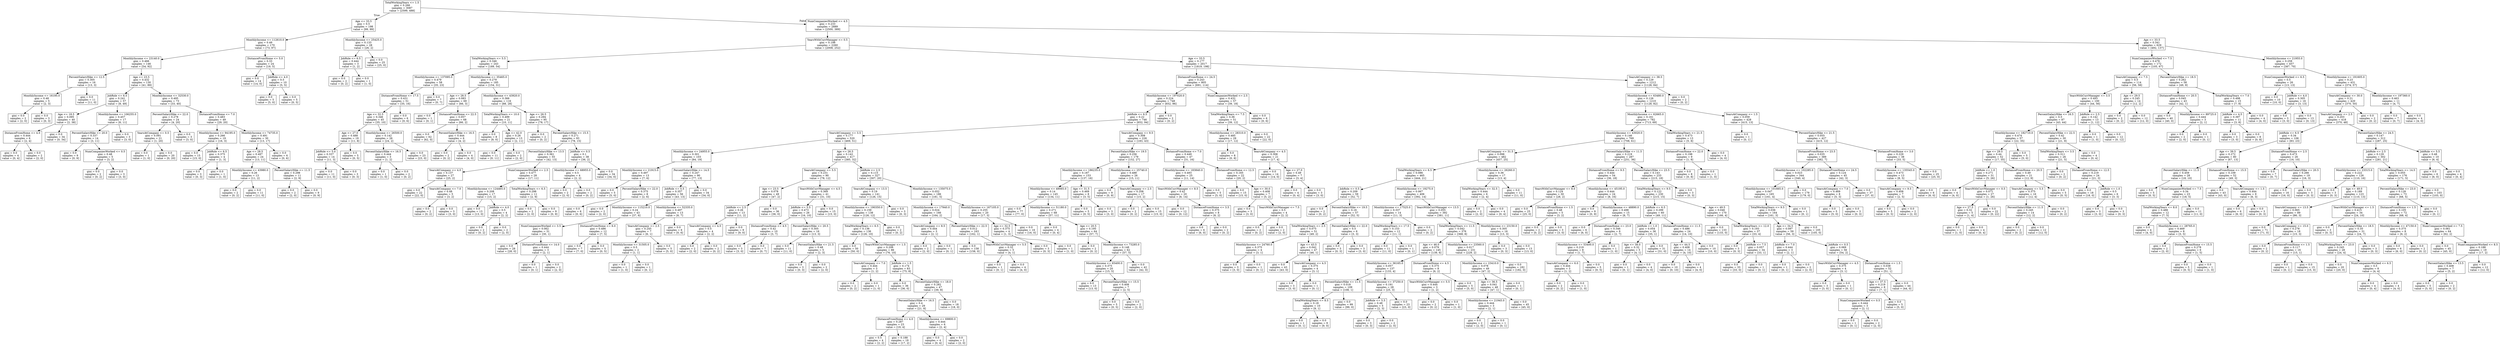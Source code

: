 digraph Tree {
node [shape=box] ;
0 [label="TotalWorkingYears <= 1.5\ngini = 0.266\nsamples = 3087\nvalue = [2599, 488]"] ;
1 [label="Age <= 33.5\ngini = 0.5\nsamples = 198\nvalue = [99, 99]"] ;
0 -> 1 [labeldistance=2.5, labelangle=45, headlabel="True"] ;
2 [label="MonthlyIncome <= 112610.0\ngini = 0.49\nsamples = 170\nvalue = [73, 97]"] ;
1 -> 2 ;
3 [label="MonthlyIncome <= 23140.0\ngini = 0.466\nsamples = 146\nvalue = [54, 92]"] ;
2 -> 3 ;
4 [label="PercentSalaryHike <= 12.5\ngini = 0.305\nsamples = 16\nvalue = [13, 3]"] ;
3 -> 4 ;
5 [label="MonthlyIncome <= 16195.0\ngini = 0.48\nsamples = 5\nvalue = [2, 3]"] ;
4 -> 5 ;
6 [label="gini = 0.0\nsamples = 2\nvalue = [2, 0]"] ;
5 -> 6 ;
7 [label="gini = 0.0\nsamples = 3\nvalue = [0, 3]"] ;
5 -> 7 ;
8 [label="gini = 0.0\nsamples = 11\nvalue = [11, 0]"] ;
4 -> 8 ;
9 [label="Age <= 23.5\ngini = 0.432\nsamples = 130\nvalue = [41, 89]"] ;
3 -> 9 ;
10 [label="JobRole <= 6.5\ngini = 0.241\nsamples = 57\nvalue = [8, 49]"] ;
9 -> 10 ;
11 [label="Age <= 18.5\ngini = 0.095\nsamples = 40\nvalue = [2, 38]"] ;
10 -> 11 ;
12 [label="DistanceFromHome <= 4.0\ngini = 0.444\nsamples = 6\nvalue = [2, 4]"] ;
11 -> 12 ;
13 [label="gini = 0.0\nsamples = 4\nvalue = [0, 4]"] ;
12 -> 13 ;
14 [label="gini = 0.0\nsamples = 2\nvalue = [2, 0]"] ;
12 -> 14 ;
15 [label="gini = 0.0\nsamples = 34\nvalue = [0, 34]"] ;
11 -> 15 ;
16 [label="MonthlyIncome <= 106255.0\ngini = 0.457\nsamples = 17\nvalue = [6, 11]"] ;
10 -> 16 ;
17 [label="PercentSalaryHike <= 20.0\ngini = 0.337\nsamples = 14\nvalue = [3, 11]"] ;
16 -> 17 ;
18 [label="gini = 0.0\nsamples = 9\nvalue = [0, 9]"] ;
17 -> 18 ;
19 [label="NumCompaniesWorked <= 0.5\ngini = 0.48\nsamples = 5\nvalue = [3, 2]"] ;
17 -> 19 ;
20 [label="gini = 0.0\nsamples = 2\nvalue = [0, 2]"] ;
19 -> 20 ;
21 [label="gini = 0.0\nsamples = 3\nvalue = [3, 0]"] ;
19 -> 21 ;
22 [label="gini = 0.0\nsamples = 3\nvalue = [3, 0]"] ;
16 -> 22 ;
23 [label="MonthlyIncome <= 32530.0\ngini = 0.495\nsamples = 73\nvalue = [33, 40]"] ;
9 -> 23 ;
24 [label="PercentSalaryHike <= 22.0\ngini = 0.278\nsamples = 24\nvalue = [4, 20]"] ;
23 -> 24 ;
25 [label="YearsAtCompany <= 0.5\ngini = 0.091\nsamples = 21\nvalue = [1, 20]"] ;
24 -> 25 ;
26 [label="gini = 0.0\nsamples = 1\nvalue = [1, 0]"] ;
25 -> 26 ;
27 [label="gini = 0.0\nsamples = 20\nvalue = [0, 20]"] ;
25 -> 27 ;
28 [label="gini = 0.0\nsamples = 3\nvalue = [3, 0]"] ;
24 -> 28 ;
29 [label="DistanceFromHome <= 7.0\ngini = 0.483\nsamples = 49\nvalue = [29, 20]"] ;
23 -> 29 ;
30 [label="MonthlyIncome <= 94195.0\ngini = 0.266\nsamples = 19\nvalue = [16, 3]"] ;
29 -> 30 ;
31 [label="gini = 0.0\nsamples = 15\nvalue = [15, 0]"] ;
30 -> 31 ;
32 [label="JobRole <= 6.5\ngini = 0.375\nsamples = 4\nvalue = [1, 3]"] ;
30 -> 32 ;
33 [label="gini = 0.0\nsamples = 3\nvalue = [0, 3]"] ;
32 -> 33 ;
34 [label="gini = 0.0\nsamples = 1\nvalue = [1, 0]"] ;
32 -> 34 ;
35 [label="MonthlyIncome <= 74735.0\ngini = 0.491\nsamples = 30\nvalue = [13, 17]"] ;
29 -> 35 ;
36 [label="Age <= 28.5\ngini = 0.497\nsamples = 24\nvalue = [13, 11]"] ;
35 -> 36 ;
37 [label="MonthlyIncome <= 43980.0\ngini = 0.26\nsamples = 13\nvalue = [11, 2]"] ;
36 -> 37 ;
38 [label="gini = 0.0\nsamples = 2\nvalue = [0, 2]"] ;
37 -> 38 ;
39 [label="gini = 0.0\nsamples = 11\nvalue = [11, 0]"] ;
37 -> 39 ;
40 [label="PercentSalaryHike <= 11.5\ngini = 0.298\nsamples = 11\nvalue = [2, 9]"] ;
36 -> 40 ;
41 [label="gini = 0.0\nsamples = 2\nvalue = [2, 0]"] ;
40 -> 41 ;
42 [label="gini = 0.0\nsamples = 9\nvalue = [0, 9]"] ;
40 -> 42 ;
43 [label="gini = 0.0\nsamples = 6\nvalue = [0, 6]"] ;
35 -> 43 ;
44 [label="DistanceFromHome <= 5.0\ngini = 0.33\nsamples = 24\nvalue = [19, 5]"] ;
2 -> 44 ;
45 [label="gini = 0.0\nsamples = 14\nvalue = [14, 0]"] ;
44 -> 45 ;
46 [label="JobRole <= 4.0\ngini = 0.5\nsamples = 10\nvalue = [5, 5]"] ;
44 -> 46 ;
47 [label="gini = 0.0\nsamples = 5\nvalue = [5, 0]"] ;
46 -> 47 ;
48 [label="gini = 0.0\nsamples = 5\nvalue = [0, 5]"] ;
46 -> 48 ;
49 [label="MonthlyIncome <= 25425.0\ngini = 0.133\nsamples = 28\nvalue = [26, 2]"] ;
1 -> 49 ;
50 [label="JobRole <= 6.5\ngini = 0.444\nsamples = 3\nvalue = [1, 2]"] ;
49 -> 50 ;
51 [label="gini = 0.0\nsamples = 2\nvalue = [0, 2]"] ;
50 -> 51 ;
52 [label="gini = 0.0\nsamples = 1\nvalue = [1, 0]"] ;
50 -> 52 ;
53 [label="gini = 0.0\nsamples = 25\nvalue = [25, 0]"] ;
49 -> 53 ;
54 [label="NumCompaniesWorked <= 4.5\ngini = 0.233\nsamples = 2889\nvalue = [2500, 389]"] ;
0 -> 54 [labeldistance=2.5, labelangle=-45, headlabel="False"] ;
55 [label="YearsWithCurrManager <= 0.5\ngini = 0.198\nsamples = 2260\nvalue = [2008, 252]"] ;
54 -> 55 ;
56 [label="TotalWorkingYears <= 5.5\ngini = 0.346\nsamples = 243\nvalue = [189, 54]"] ;
55 -> 56 ;
57 [label="MonthlyIncome <= 137095.0\ngini = 0.479\nsamples = 58\nvalue = [35, 23]"] ;
56 -> 57 ;
58 [label="DistanceFromHome <= 17.5\ngini = 0.431\nsamples = 51\nvalue = [35, 16]"] ;
57 -> 58 ;
59 [label="Age <= 32.5\ngini = 0.346\nsamples = 45\nvalue = [35, 10]"] ;
58 -> 59 ;
60 [label="Age <= 27.0\ngini = 0.488\nsamples = 19\nvalue = [11, 8]"] ;
59 -> 60 ;
61 [label="JobRole <= 5.0\ngini = 0.337\nsamples = 14\nvalue = [11, 3]"] ;
60 -> 61 ;
62 [label="gini = 0.0\nsamples = 11\nvalue = [11, 0]"] ;
61 -> 62 ;
63 [label="gini = 0.0\nsamples = 3\nvalue = [0, 3]"] ;
61 -> 63 ;
64 [label="gini = 0.0\nsamples = 5\nvalue = [0, 5]"] ;
60 -> 64 ;
65 [label="MonthlyIncome <= 26500.0\ngini = 0.142\nsamples = 26\nvalue = [24, 2]"] ;
59 -> 65 ;
66 [label="PercentSalaryHike <= 16.5\ngini = 0.444\nsamples = 3\nvalue = [1, 2]"] ;
65 -> 66 ;
67 [label="gini = 0.0\nsamples = 1\nvalue = [1, 0]"] ;
66 -> 67 ;
68 [label="gini = 0.0\nsamples = 2\nvalue = [0, 2]"] ;
66 -> 68 ;
69 [label="gini = 0.0\nsamples = 23\nvalue = [23, 0]"] ;
65 -> 69 ;
70 [label="gini = 0.0\nsamples = 6\nvalue = [0, 6]"] ;
58 -> 70 ;
71 [label="gini = 0.0\nsamples = 7\nvalue = [0, 7]"] ;
57 -> 71 ;
72 [label="MonthlyIncome <= 35465.0\ngini = 0.279\nsamples = 185\nvalue = [154, 31]"] ;
56 -> 72 ;
73 [label="Age <= 28.5\ngini = 0.083\nsamples = 69\nvalue = [66, 3]"] ;
72 -> 73 ;
74 [label="gini = 0.0\nsamples = 1\nvalue = [0, 1]"] ;
73 -> 74 ;
75 [label="DistanceFromHome <= 22.5\ngini = 0.057\nsamples = 68\nvalue = [66, 2]"] ;
73 -> 75 ;
76 [label="gini = 0.0\nsamples = 62\nvalue = [62, 0]"] ;
75 -> 76 ;
77 [label="PercentSalaryHike <= 16.5\ngini = 0.444\nsamples = 6\nvalue = [4, 2]"] ;
75 -> 77 ;
78 [label="gini = 0.0\nsamples = 2\nvalue = [0, 2]"] ;
77 -> 78 ;
79 [label="gini = 0.0\nsamples = 4\nvalue = [4, 0]"] ;
77 -> 79 ;
80 [label="MonthlyIncome <= 43920.0\ngini = 0.366\nsamples = 116\nvalue = [88, 28]"] ;
72 -> 80 ;
81 [label="TotalWorkingYears <= 10.0\ngini = 0.499\nsamples = 21\nvalue = [10, 11]"] ;
80 -> 81 ;
82 [label="gini = 0.0\nsamples = 8\nvalue = [8, 0]"] ;
81 -> 82 ;
83 [label="Age <= 42.0\ngini = 0.26\nsamples = 13\nvalue = [2, 11]"] ;
81 -> 83 ;
84 [label="gini = 0.0\nsamples = 11\nvalue = [0, 11]"] ;
83 -> 84 ;
85 [label="gini = 0.0\nsamples = 2\nvalue = [2, 0]"] ;
83 -> 85 ;
86 [label="Age <= 26.5\ngini = 0.294\nsamples = 95\nvalue = [78, 17]"] ;
80 -> 86 ;
87 [label="gini = 0.0\nsamples = 2\nvalue = [0, 2]"] ;
86 -> 87 ;
88 [label="PercentSalaryHike <= 15.5\ngini = 0.271\nsamples = 93\nvalue = [78, 15]"] ;
86 -> 88 ;
89 [label="PercentSalaryHike <= 13.5\ngini = 0.361\nsamples = 55\nvalue = [42, 13]"] ;
88 -> 89 ;
90 [label="YearsAtCompany <= 4.0\ngini = 0.137\nsamples = 27\nvalue = [25, 2]"] ;
89 -> 90 ;
91 [label="gini = 0.0\nsamples = 22\nvalue = [22, 0]"] ;
90 -> 91 ;
92 [label="YearsAtCompany <= 7.0\ngini = 0.48\nsamples = 5\nvalue = [3, 2]"] ;
90 -> 92 ;
93 [label="gini = 0.0\nsamples = 2\nvalue = [0, 2]"] ;
92 -> 93 ;
94 [label="gini = 0.0\nsamples = 3\nvalue = [3, 0]"] ;
92 -> 94 ;
95 [label="NumCompaniesWorked <= 2.5\ngini = 0.477\nsamples = 28\nvalue = [17, 11]"] ;
89 -> 95 ;
96 [label="MonthlyIncome <= 124465.0\ngini = 0.208\nsamples = 17\nvalue = [15, 2]"] ;
95 -> 96 ;
97 [label="gini = 0.0\nsamples = 13\nvalue = [13, 0]"] ;
96 -> 97 ;
98 [label="JobRole <= 4.0\ngini = 0.5\nsamples = 4\nvalue = [2, 2]"] ;
96 -> 98 ;
99 [label="gini = 0.0\nsamples = 2\nvalue = [0, 2]"] ;
98 -> 99 ;
100 [label="gini = 0.0\nsamples = 2\nvalue = [2, 0]"] ;
98 -> 100 ;
101 [label="TotalWorkingYears <= 6.5\ngini = 0.298\nsamples = 11\nvalue = [2, 9]"] ;
95 -> 101 ;
102 [label="gini = 0.0\nsamples = 2\nvalue = [2, 0]"] ;
101 -> 102 ;
103 [label="gini = 0.0\nsamples = 9\nvalue = [0, 9]"] ;
101 -> 103 ;
104 [label="JobRole <= 0.5\ngini = 0.1\nsamples = 38\nvalue = [36, 2]"] ;
88 -> 104 ;
105 [label="MonthlyIncome <= 68955.0\ngini = 0.5\nsamples = 4\nvalue = [2, 2]"] ;
104 -> 105 ;
106 [label="gini = 0.0\nsamples = 2\nvalue = [2, 0]"] ;
105 -> 106 ;
107 [label="gini = 0.0\nsamples = 2\nvalue = [0, 2]"] ;
105 -> 107 ;
108 [label="gini = 0.0\nsamples = 34\nvalue = [34, 0]"] ;
104 -> 108 ;
109 [label="Age <= 33.5\ngini = 0.177\nsamples = 2017\nvalue = [1819, 198]"] ;
55 -> 109 ;
110 [label="DistanceFromHome <= 24.5\ngini = 0.243\nsamples = 805\nvalue = [691, 114]"] ;
109 -> 110 ;
111 [label="MonthlyIncome <= 197020.0\ngini = 0.224\nsamples = 748\nvalue = [652, 96]"] ;
110 -> 111 ;
112 [label="JobRole <= 6.5\ngini = 0.22\nsamples = 746\nvalue = [652, 94]"] ;
111 -> 112 ;
113 [label="YearsAtCompany <= 3.5\ngini = 0.177\nsamples = 520\nvalue = [469, 51]"] ;
112 -> 113 ;
114 [label="MonthlyIncome <= 24955.0\ngini = 0.301\nsamples = 103\nvalue = [84, 19]"] ;
113 -> 114 ;
115 [label="MonthlyIncome <= 21915.0\ngini = 0.497\nsamples = 13\nvalue = [7, 6]"] ;
114 -> 115 ;
116 [label="gini = 0.0\nsamples = 5\nvalue = [5, 0]"] ;
115 -> 116 ;
117 [label="PercentSalaryHike <= 22.0\ngini = 0.375\nsamples = 8\nvalue = [2, 6]"] ;
115 -> 117 ;
118 [label="gini = 0.0\nsamples = 6\nvalue = [0, 6]"] ;
117 -> 118 ;
119 [label="gini = 0.0\nsamples = 2\nvalue = [2, 0]"] ;
117 -> 119 ;
120 [label="PercentSalaryHike <= 14.5\ngini = 0.247\nsamples = 90\nvalue = [77, 13]"] ;
114 -> 120 ;
121 [label="JobRole <= 5.5\ngini = 0.357\nsamples = 56\nvalue = [43, 13]"] ;
120 -> 121 ;
122 [label="MonthlyIncome <= 115210.0\ngini = 0.24\nsamples = 43\nvalue = [37, 6]"] ;
121 -> 122 ;
123 [label="NumCompaniesWorked <= 3.5\ngini = 0.062\nsamples = 31\nvalue = [30, 1]"] ;
122 -> 123 ;
124 [label="gini = 0.0\nsamples = 28\nvalue = [28, 0]"] ;
123 -> 124 ;
125 [label="DistanceFromHome <= 14.0\ngini = 0.444\nsamples = 3\nvalue = [2, 1]"] ;
123 -> 125 ;
126 [label="gini = 0.0\nsamples = 1\nvalue = [0, 1]"] ;
125 -> 126 ;
127 [label="gini = 0.0\nsamples = 2\nvalue = [2, 0]"] ;
125 -> 127 ;
128 [label="DistanceFromHome <= 6.0\ngini = 0.486\nsamples = 12\nvalue = [7, 5]"] ;
122 -> 128 ;
129 [label="gini = 0.0\nsamples = 7\nvalue = [7, 0]"] ;
128 -> 129 ;
130 [label="gini = 0.0\nsamples = 5\nvalue = [0, 5]"] ;
128 -> 130 ;
131 [label="MonthlyIncome <= 52335.0\ngini = 0.497\nsamples = 13\nvalue = [6, 7]"] ;
121 -> 131 ;
132 [label="YearsAtCompany <= 2.5\ngini = 0.245\nsamples = 7\nvalue = [6, 1]"] ;
131 -> 132 ;
133 [label="MonthlyIncome <= 31505.0\ngini = 0.5\nsamples = 2\nvalue = [1, 1]"] ;
132 -> 133 ;
134 [label="gini = 0.0\nsamples = 1\nvalue = [1, 0]"] ;
133 -> 134 ;
135 [label="gini = 0.0\nsamples = 1\nvalue = [0, 1]"] ;
133 -> 135 ;
136 [label="gini = 0.0\nsamples = 5\nvalue = [5, 0]"] ;
132 -> 136 ;
137 [label="gini = 0.0\nsamples = 6\nvalue = [0, 6]"] ;
131 -> 137 ;
138 [label="gini = 0.0\nsamples = 34\nvalue = [34, 0]"] ;
120 -> 138 ;
139 [label="Age <= 26.5\ngini = 0.142\nsamples = 417\nvalue = [385, 32]"] ;
113 -> 139 ;
140 [label="YearsAtCompany <= 5.5\ngini = 0.231\nsamples = 90\nvalue = [78, 12]"] ;
139 -> 140 ;
141 [label="Age <= 23.5\ngini = 0.078\nsamples = 49\nvalue = [47, 2]"] ;
140 -> 141 ;
142 [label="JobRole <= 2.5\ngini = 0.26\nsamples = 13\nvalue = [11, 2]"] ;
141 -> 142 ;
143 [label="YearsAtCompany <= 4.5\ngini = 0.5\nsamples = 4\nvalue = [2, 2]"] ;
142 -> 143 ;
144 [label="gini = 0.0\nsamples = 2\nvalue = [2, 0]"] ;
143 -> 144 ;
145 [label="gini = 0.0\nsamples = 2\nvalue = [0, 2]"] ;
143 -> 145 ;
146 [label="gini = 0.0\nsamples = 9\nvalue = [9, 0]"] ;
142 -> 146 ;
147 [label="gini = 0.0\nsamples = 36\nvalue = [36, 0]"] ;
141 -> 147 ;
148 [label="YearsWithCurrManager <= 4.5\ngini = 0.369\nsamples = 41\nvalue = [31, 10]"] ;
140 -> 148 ;
149 [label="JobRole <= 5.5\ngini = 0.473\nsamples = 26\nvalue = [16, 10]"] ;
148 -> 149 ;
150 [label="DistanceFromHome <= 4.5\ngini = 0.42\nsamples = 10\nvalue = [3, 7]"] ;
149 -> 150 ;
151 [label="gini = 0.0\nsamples = 3\nvalue = [3, 0]"] ;
150 -> 151 ;
152 [label="gini = 0.0\nsamples = 7\nvalue = [0, 7]"] ;
150 -> 152 ;
153 [label="PercentSalaryHike <= 20.5\ngini = 0.305\nsamples = 16\nvalue = [13, 3]"] ;
149 -> 153 ;
154 [label="gini = 0.0\nsamples = 11\nvalue = [11, 0]"] ;
153 -> 154 ;
155 [label="PercentSalaryHike <= 21.5\ngini = 0.48\nsamples = 5\nvalue = [2, 3]"] ;
153 -> 155 ;
156 [label="gini = 0.0\nsamples = 3\nvalue = [0, 3]"] ;
155 -> 156 ;
157 [label="gini = 0.0\nsamples = 2\nvalue = [2, 0]"] ;
155 -> 157 ;
158 [label="gini = 0.0\nsamples = 15\nvalue = [15, 0]"] ;
148 -> 158 ;
159 [label="JobRole <= 2.5\ngini = 0.115\nsamples = 327\nvalue = [307, 20]"] ;
139 -> 159 ;
160 [label="YearsAtCompany <= 13.5\ngini = 0.19\nsamples = 141\nvalue = [126, 15]"] ;
159 -> 160 ;
161 [label="MonthlyIncome <= 190350.0\ngini = 0.159\nsamples = 138\nvalue = [126, 12]"] ;
160 -> 161 ;
162 [label="TotalWorkingYears <= 6.5\ngini = 0.136\nsamples = 136\nvalue = [126, 10]"] ;
161 -> 162 ;
163 [label="gini = 0.0\nsamples = 50\nvalue = [50, 0]"] ;
162 -> 163 ;
164 [label="YearsWithCurrManager <= 1.5\ngini = 0.206\nsamples = 86\nvalue = [76, 10]"] ;
162 -> 164 ;
165 [label="YearsAtCompany <= 7.0\ngini = 0.444\nsamples = 3\nvalue = [1, 2]"] ;
164 -> 165 ;
166 [label="gini = 0.0\nsamples = 2\nvalue = [0, 2]"] ;
165 -> 166 ;
167 [label="gini = 0.0\nsamples = 1\nvalue = [1, 0]"] ;
165 -> 167 ;
168 [label="JobRole <= 1.5\ngini = 0.174\nsamples = 83\nvalue = [75, 8]"] ;
164 -> 168 ;
169 [label="gini = 0.0\nsamples = 36\nvalue = [36, 0]"] ;
168 -> 169 ;
170 [label="PercentSalaryHike <= 18.0\ngini = 0.282\nsamples = 47\nvalue = [39, 8]"] ;
168 -> 170 ;
171 [label="PercentSalaryHike <= 16.5\ngini = 0.4\nsamples = 29\nvalue = [21, 8]"] ;
170 -> 171 ;
172 [label="DistanceFromHome <= 4.0\ngini = 0.287\nsamples = 23\nvalue = [19, 4]"] ;
171 -> 172 ;
173 [label="gini = 0.5\nsamples = 4\nvalue = [2, 2]"] ;
172 -> 173 ;
174 [label="gini = 0.188\nsamples = 19\nvalue = [17, 2]"] ;
172 -> 174 ;
175 [label="MonthlyIncome <= 69800.0\ngini = 0.444\nsamples = 6\nvalue = [2, 4]"] ;
171 -> 175 ;
176 [label="gini = 0.0\nsamples = 4\nvalue = [0, 4]"] ;
175 -> 176 ;
177 [label="gini = 0.0\nsamples = 2\nvalue = [2, 0]"] ;
175 -> 177 ;
178 [label="gini = 0.0\nsamples = 18\nvalue = [18, 0]"] ;
170 -> 178 ;
179 [label="gini = 0.0\nsamples = 2\nvalue = [0, 2]"] ;
161 -> 179 ;
180 [label="gini = 0.0\nsamples = 3\nvalue = [0, 3]"] ;
160 -> 180 ;
181 [label="MonthlyIncome <= 135075.0\ngini = 0.052\nsamples = 186\nvalue = [181, 5]"] ;
159 -> 181 ;
182 [label="MonthlyIncome <= 17940.0\ngini = 0.024\nsamples = 166\nvalue = [164, 2]"] ;
181 -> 182 ;
183 [label="YearsAtCompany <= 8.5\ngini = 0.444\nsamples = 3\nvalue = [2, 1]"] ;
182 -> 183 ;
184 [label="gini = 0.0\nsamples = 2\nvalue = [2, 0]"] ;
183 -> 184 ;
185 [label="gini = 0.0\nsamples = 1\nvalue = [0, 1]"] ;
183 -> 185 ;
186 [label="PercentSalaryHike <= 22.5\ngini = 0.012\nsamples = 163\nvalue = [162, 1]"] ;
182 -> 186 ;
187 [label="gini = 0.0\nsamples = 158\nvalue = [158, 0]"] ;
186 -> 187 ;
188 [label="YearsWithCurrManager <= 5.5\ngini = 0.32\nsamples = 5\nvalue = [4, 1]"] ;
186 -> 188 ;
189 [label="gini = 0.0\nsamples = 1\nvalue = [0, 1]"] ;
188 -> 189 ;
190 [label="gini = 0.0\nsamples = 4\nvalue = [4, 0]"] ;
188 -> 190 ;
191 [label="MonthlyIncome <= 167105.0\ngini = 0.255\nsamples = 20\nvalue = [17, 3]"] ;
181 -> 191 ;
192 [label="Age <= 32.5\ngini = 0.375\nsamples = 4\nvalue = [1, 3]"] ;
191 -> 192 ;
193 [label="gini = 0.0\nsamples = 3\nvalue = [0, 3]"] ;
192 -> 193 ;
194 [label="gini = 0.0\nsamples = 1\nvalue = [1, 0]"] ;
192 -> 194 ;
195 [label="gini = 0.0\nsamples = 16\nvalue = [16, 0]"] ;
191 -> 195 ;
196 [label="YearsAtCompany <= 9.5\ngini = 0.308\nsamples = 226\nvalue = [183, 43]"] ;
112 -> 196 ;
197 [label="PercentSalaryHike <= 19.5\ngini = 0.256\nsamples = 179\nvalue = [152, 27]"] ;
196 -> 197 ;
198 [label="MonthlyIncome <= 186235.0\ngini = 0.187\nsamples = 153\nvalue = [137, 16]"] ;
197 -> 198 ;
199 [label="MonthlyIncome <= 49065.0\ngini = 0.14\nsamples = 145\nvalue = [134, 11]"] ;
198 -> 199 ;
200 [label="gini = 0.0\nsamples = 77\nvalue = [77, 0]"] ;
199 -> 200 ;
201 [label="MonthlyIncome <= 51180.0\ngini = 0.271\nsamples = 68\nvalue = [57, 11]"] ;
199 -> 201 ;
202 [label="gini = 0.0\nsamples = 4\nvalue = [0, 4]"] ;
201 -> 202 ;
203 [label="Age <= 20.5\ngini = 0.195\nsamples = 64\nvalue = [57, 7]"] ;
201 -> 203 ;
204 [label="gini = 0.0\nsamples = 2\nvalue = [0, 2]"] ;
203 -> 204 ;
205 [label="MonthlyIncome <= 73285.0\ngini = 0.148\nsamples = 62\nvalue = [57, 5]"] ;
203 -> 205 ;
206 [label="MonthlyIncome <= 65400.0\ngini = 0.375\nsamples = 20\nvalue = [15, 5]"] ;
205 -> 206 ;
207 [label="gini = 0.0\nsamples = 13\nvalue = [13, 0]"] ;
206 -> 207 ;
208 [label="PercentSalaryHike <= 15.5\ngini = 0.408\nsamples = 7\nvalue = [2, 5]"] ;
206 -> 208 ;
209 [label="gini = 0.0\nsamples = 5\nvalue = [0, 5]"] ;
208 -> 209 ;
210 [label="gini = 0.0\nsamples = 2\nvalue = [2, 0]"] ;
208 -> 210 ;
211 [label="gini = 0.0\nsamples = 42\nvalue = [42, 0]"] ;
205 -> 211 ;
212 [label="Age <= 31.5\ngini = 0.469\nsamples = 8\nvalue = [3, 5]"] ;
198 -> 212 ;
213 [label="gini = 0.0\nsamples = 5\nvalue = [0, 5]"] ;
212 -> 213 ;
214 [label="gini = 0.0\nsamples = 3\nvalue = [3, 0]"] ;
212 -> 214 ;
215 [label="MonthlyIncome <= 25740.0\ngini = 0.488\nsamples = 26\nvalue = [15, 11]"] ;
197 -> 215 ;
216 [label="gini = 0.0\nsamples = 9\nvalue = [0, 9]"] ;
215 -> 216 ;
217 [label="YearsAtCompany <= 2.5\ngini = 0.208\nsamples = 17\nvalue = [15, 2]"] ;
215 -> 217 ;
218 [label="gini = 0.0\nsamples = 2\nvalue = [0, 2]"] ;
217 -> 218 ;
219 [label="gini = 0.0\nsamples = 15\nvalue = [15, 0]"] ;
217 -> 219 ;
220 [label="DistanceFromHome <= 7.0\ngini = 0.449\nsamples = 47\nvalue = [31, 16]"] ;
196 -> 220 ;
221 [label="MonthlyIncome <= 183840.0\ngini = 0.493\nsamples = 25\nvalue = [11, 14]"] ;
220 -> 221 ;
222 [label="YearsWithCurrManager <= 8.5\ngini = 0.42\nsamples = 20\nvalue = [6, 14]"] ;
221 -> 222 ;
223 [label="gini = 0.0\nsamples = 12\nvalue = [0, 12]"] ;
222 -> 223 ;
224 [label="DistanceFromHome <= 3.5\ngini = 0.375\nsamples = 8\nvalue = [6, 2]"] ;
222 -> 224 ;
225 [label="gini = 0.0\nsamples = 6\nvalue = [6, 0]"] ;
224 -> 225 ;
226 [label="gini = 0.0\nsamples = 2\nvalue = [0, 2]"] ;
224 -> 226 ;
227 [label="gini = 0.0\nsamples = 5\nvalue = [5, 0]"] ;
221 -> 227 ;
228 [label="DistanceFromHome <= 12.5\ngini = 0.165\nsamples = 22\nvalue = [20, 2]"] ;
220 -> 228 ;
229 [label="gini = 0.0\nsamples = 15\nvalue = [15, 0]"] ;
228 -> 229 ;
230 [label="Age <= 30.0\ngini = 0.408\nsamples = 7\nvalue = [5, 2]"] ;
228 -> 230 ;
231 [label="gini = 0.0\nsamples = 3\nvalue = [3, 0]"] ;
230 -> 231 ;
232 [label="YearsWithCurrManager <= 7.5\ngini = 0.5\nsamples = 4\nvalue = [2, 2]"] ;
230 -> 232 ;
233 [label="gini = 0.0\nsamples = 2\nvalue = [0, 2]"] ;
232 -> 233 ;
234 [label="gini = 0.0\nsamples = 2\nvalue = [2, 0]"] ;
232 -> 234 ;
235 [label="gini = 0.0\nsamples = 2\nvalue = [0, 2]"] ;
111 -> 235 ;
236 [label="NumCompaniesWorked <= 2.5\ngini = 0.432\nsamples = 57\nvalue = [39, 18]"] ;
110 -> 236 ;
237 [label="TotalWorkingYears <= 7.5\ngini = 0.36\nsamples = 51\nvalue = [39, 12]"] ;
236 -> 237 ;
238 [label="MonthlyIncome <= 28310.0\ngini = 0.485\nsamples = 29\nvalue = [17, 12]"] ;
237 -> 238 ;
239 [label="gini = 0.0\nsamples = 8\nvalue = [0, 8]"] ;
238 -> 239 ;
240 [label="YearsAtCompany <= 4.5\ngini = 0.308\nsamples = 21\nvalue = [17, 4]"] ;
238 -> 240 ;
241 [label="gini = 0.0\nsamples = 14\nvalue = [14, 0]"] ;
240 -> 241 ;
242 [label="Age <= 27.0\ngini = 0.49\nsamples = 7\nvalue = [3, 4]"] ;
240 -> 242 ;
243 [label="gini = 0.0\nsamples = 4\nvalue = [0, 4]"] ;
242 -> 243 ;
244 [label="gini = 0.0\nsamples = 3\nvalue = [3, 0]"] ;
242 -> 244 ;
245 [label="gini = 0.0\nsamples = 22\nvalue = [22, 0]"] ;
237 -> 245 ;
246 [label="gini = 0.0\nsamples = 6\nvalue = [0, 6]"] ;
236 -> 246 ;
247 [label="YearsAtCompany <= 38.5\ngini = 0.129\nsamples = 1212\nvalue = [1128, 84]"] ;
109 -> 247 ;
248 [label="MonthlyIncome <= 63480.0\ngini = 0.126\nsamples = 1210\nvalue = [1128, 82]"] ;
247 -> 248 ;
249 [label="MonthlyIncome <= 62665.0\ngini = 0.161\nsamples = 782\nvalue = [713, 69]"] ;
248 -> 249 ;
250 [label="MonthlyIncome <= 43020.0\ngini = 0.146\nsamples = 769\nvalue = [708, 61]"] ;
249 -> 250 ;
251 [label="YearsAtCompany <= 31.5\ngini = 0.098\nsamples = 482\nvalue = [457, 25]"] ;
250 -> 251 ;
252 [label="TotalWorkingYears <= 6.5\ngini = 0.086\nsamples = 465\nvalue = [444, 21]"] ;
251 -> 252 ;
253 [label="JobRole <= 0.5\ngini = 0.209\nsamples = 59\nvalue = [52, 7]"] ;
252 -> 253 ;
254 [label="gini = 0.0\nsamples = 2\nvalue = [0, 2]"] ;
253 -> 254 ;
255 [label="PercentSalaryHike <= 19.5\ngini = 0.16\nsamples = 57\nvalue = [52, 5]"] ;
253 -> 255 ;
256 [label="TotalWorkingYears <= 2.5\ngini = 0.075\nsamples = 51\nvalue = [49, 2]"] ;
255 -> 256 ;
257 [label="MonthlyIncome <= 24760.0\ngini = 0.375\nsamples = 4\nvalue = [3, 1]"] ;
256 -> 257 ;
258 [label="gini = 0.0\nsamples = 3\nvalue = [3, 0]"] ;
257 -> 258 ;
259 [label="gini = 0.0\nsamples = 1\nvalue = [0, 1]"] ;
257 -> 259 ;
260 [label="Age <= 43.5\ngini = 0.042\nsamples = 47\nvalue = [46, 1]"] ;
256 -> 260 ;
261 [label="gini = 0.0\nsamples = 43\nvalue = [43, 0]"] ;
260 -> 261 ;
262 [label="YearsAtCompany <= 4.5\ngini = 0.375\nsamples = 4\nvalue = [3, 1]"] ;
260 -> 262 ;
263 [label="gini = 0.0\nsamples = 3\nvalue = [3, 0]"] ;
262 -> 263 ;
264 [label="gini = 0.0\nsamples = 1\nvalue = [0, 1]"] ;
262 -> 264 ;
265 [label="PercentSalaryHike <= 22.0\ngini = 0.5\nsamples = 6\nvalue = [3, 3]"] ;
255 -> 265 ;
266 [label="gini = 0.0\nsamples = 3\nvalue = [0, 3]"] ;
265 -> 266 ;
267 [label="gini = 0.0\nsamples = 3\nvalue = [3, 0]"] ;
265 -> 267 ;
268 [label="MonthlyIncome <= 19275.0\ngini = 0.067\nsamples = 406\nvalue = [392, 14]"] ;
252 -> 268 ;
269 [label="MonthlyIncome <= 17525.0\ngini = 0.337\nsamples = 14\nvalue = [11, 3]"] ;
268 -> 269 ;
270 [label="TotalWorkingYears <= 17.5\ngini = 0.153\nsamples = 12\nvalue = [11, 1]"] ;
269 -> 270 ;
271 [label="gini = 0.0\nsamples = 11\nvalue = [11, 0]"] ;
270 -> 271 ;
272 [label="gini = 0.0\nsamples = 1\nvalue = [0, 1]"] ;
270 -> 272 ;
273 [label="gini = 0.0\nsamples = 2\nvalue = [0, 2]"] ;
269 -> 273 ;
274 [label="YearsWithCurrManager <= 13.5\ngini = 0.055\nsamples = 392\nvalue = [381, 11]"] ;
268 -> 274 ;
275 [label="TotalWorkingYears <= 11.5\ngini = 0.042\nsamples = 376\nvalue = [368, 8]"] ;
274 -> 275 ;
276 [label="Age <= 46.0\ngini = 0.079\nsamples = 145\nvalue = [139, 6]"] ;
275 -> 276 ;
277 [label="MonthlyIncome <= 36165.0\ngini = 0.057\nsamples = 137\nvalue = [133, 4]"] ;
276 -> 277 ;
278 [label="PercentSalaryHike <= 11.5\ngini = 0.018\nsamples = 109\nvalue = [108, 1]"] ;
277 -> 278 ;
279 [label="TotalWorkingYears <= 8.5\ngini = 0.18\nsamples = 10\nvalue = [9, 1]"] ;
278 -> 279 ;
280 [label="gini = 0.0\nsamples = 1\nvalue = [0, 1]"] ;
279 -> 280 ;
281 [label="gini = 0.0\nsamples = 9\nvalue = [9, 0]"] ;
279 -> 281 ;
282 [label="gini = 0.0\nsamples = 99\nvalue = [99, 0]"] ;
278 -> 282 ;
283 [label="MonthlyIncome <= 37250.0\ngini = 0.191\nsamples = 28\nvalue = [25, 3]"] ;
277 -> 283 ;
284 [label="JobRole <= 5.5\ngini = 0.48\nsamples = 5\nvalue = [2, 3]"] ;
283 -> 284 ;
285 [label="gini = 0.0\nsamples = 3\nvalue = [0, 3]"] ;
284 -> 285 ;
286 [label="gini = 0.0\nsamples = 2\nvalue = [2, 0]"] ;
284 -> 286 ;
287 [label="gini = 0.0\nsamples = 23\nvalue = [23, 0]"] ;
283 -> 287 ;
288 [label="DistanceFromHome <= 4.5\ngini = 0.375\nsamples = 8\nvalue = [6, 2]"] ;
276 -> 288 ;
289 [label="YearsWithCurrManager <= 5.5\ngini = 0.444\nsamples = 3\nvalue = [1, 2]"] ;
288 -> 289 ;
290 [label="gini = 0.0\nsamples = 2\nvalue = [0, 2]"] ;
289 -> 290 ;
291 [label="gini = 0.0\nsamples = 1\nvalue = [1, 0]"] ;
289 -> 291 ;
292 [label="gini = 0.0\nsamples = 5\nvalue = [5, 0]"] ;
288 -> 292 ;
293 [label="MonthlyIncome <= 23560.0\ngini = 0.017\nsamples = 231\nvalue = [229, 2]"] ;
275 -> 293 ;
294 [label="MonthlyIncome <= 23410.0\ngini = 0.078\nsamples = 49\nvalue = [47, 2]"] ;
293 -> 294 ;
295 [label="Age <= 36.5\ngini = 0.041\nsamples = 48\nvalue = [47, 1]"] ;
294 -> 295 ;
296 [label="MonthlyIncome <= 21945.0\ngini = 0.444\nsamples = 3\nvalue = [2, 1]"] ;
295 -> 296 ;
297 [label="gini = 0.0\nsamples = 2\nvalue = [2, 0]"] ;
296 -> 297 ;
298 [label="gini = 0.0\nsamples = 1\nvalue = [0, 1]"] ;
296 -> 298 ;
299 [label="gini = 0.0\nsamples = 45\nvalue = [45, 0]"] ;
295 -> 299 ;
300 [label="gini = 0.0\nsamples = 1\nvalue = [0, 1]"] ;
294 -> 300 ;
301 [label="gini = 0.0\nsamples = 182\nvalue = [182, 0]"] ;
293 -> 301 ;
302 [label="MonthlyIncome <= 23150.0\ngini = 0.305\nsamples = 16\nvalue = [13, 3]"] ;
274 -> 302 ;
303 [label="gini = 0.0\nsamples = 3\nvalue = [0, 3]"] ;
302 -> 303 ;
304 [label="gini = 0.0\nsamples = 13\nvalue = [13, 0]"] ;
302 -> 304 ;
305 [label="MonthlyIncome <= 26260.0\ngini = 0.36\nsamples = 17\nvalue = [13, 4]"] ;
251 -> 305 ;
306 [label="TotalWorkingYears <= 32.5\ngini = 0.444\nsamples = 6\nvalue = [2, 4]"] ;
305 -> 306 ;
307 [label="gini = 0.0\nsamples = 2\nvalue = [2, 0]"] ;
306 -> 307 ;
308 [label="gini = 0.0\nsamples = 4\nvalue = [0, 4]"] ;
306 -> 308 ;
309 [label="gini = 0.0\nsamples = 11\nvalue = [11, 0]"] ;
305 -> 309 ;
310 [label="PercentSalaryHike <= 11.5\ngini = 0.219\nsamples = 287\nvalue = [251, 36]"] ;
250 -> 310 ;
311 [label="DistanceFromHome <= 9.5\ngini = 0.444\nsamples = 54\nvalue = [36, 18]"] ;
310 -> 311 ;
312 [label="YearsWithCurrManager <= 8.0\ngini = 0.124\nsamples = 30\nvalue = [28, 2]"] ;
311 -> 312 ;
313 [label="gini = 0.0\nsamples = 25\nvalue = [25, 0]"] ;
312 -> 313 ;
314 [label="DistanceFromHome <= 1.5\ngini = 0.48\nsamples = 5\nvalue = [3, 2]"] ;
312 -> 314 ;
315 [label="gini = 0.0\nsamples = 2\nvalue = [0, 2]"] ;
314 -> 315 ;
316 [label="gini = 0.0\nsamples = 3\nvalue = [3, 0]"] ;
314 -> 316 ;
317 [label="MonthlyIncome <= 45195.0\ngini = 0.444\nsamples = 24\nvalue = [8, 16]"] ;
311 -> 317 ;
318 [label="gini = 0.0\nsamples = 9\nvalue = [0, 9]"] ;
317 -> 318 ;
319 [label="MonthlyIncome <= 48890.0\ngini = 0.498\nsamples = 15\nvalue = [8, 7]"] ;
317 -> 319 ;
320 [label="gini = 0.0\nsamples = 6\nvalue = [6, 0]"] ;
319 -> 320 ;
321 [label="DistanceFromHome <= 23.0\ngini = 0.346\nsamples = 9\nvalue = [2, 7]"] ;
319 -> 321 ;
322 [label="MonthlyIncome <= 53400.0\ngini = 0.219\nsamples = 8\nvalue = [1, 7]"] ;
321 -> 322 ;
323 [label="YearsAtCompany <= 6.0\ngini = 0.444\nsamples = 3\nvalue = [1, 2]"] ;
322 -> 323 ;
324 [label="gini = 0.0\nsamples = 2\nvalue = [0, 2]"] ;
323 -> 324 ;
325 [label="gini = 0.0\nsamples = 1\nvalue = [1, 0]"] ;
323 -> 325 ;
326 [label="gini = 0.0\nsamples = 5\nvalue = [0, 5]"] ;
322 -> 326 ;
327 [label="gini = 0.0\nsamples = 1\nvalue = [1, 0]"] ;
321 -> 327 ;
328 [label="PercentSalaryHike <= 23.5\ngini = 0.143\nsamples = 233\nvalue = [215, 18]"] ;
310 -> 328 ;
329 [label="TotalWorkingYears <= 9.5\ngini = 0.122\nsamples = 230\nvalue = [215, 15]"] ;
328 -> 329 ;
330 [label="JobRole <= 6.5\ngini = 0.299\nsamples = 60\nvalue = [49, 11]"] ;
329 -> 330 ;
331 [label="JobRole <= 1.0\ngini = 0.054\nsamples = 36\nvalue = [35, 1]"] ;
330 -> 331 ;
332 [label="Age <= 38.0\ngini = 0.32\nsamples = 5\nvalue = [4, 1]"] ;
331 -> 332 ;
333 [label="gini = 0.0\nsamples = 1\nvalue = [0, 1]"] ;
332 -> 333 ;
334 [label="gini = 0.0\nsamples = 4\nvalue = [4, 0]"] ;
332 -> 334 ;
335 [label="gini = 0.0\nsamples = 31\nvalue = [31, 0]"] ;
331 -> 335 ;
336 [label="DistanceFromHome <= 11.5\ngini = 0.486\nsamples = 24\nvalue = [14, 10]"] ;
330 -> 336 ;
337 [label="Age <= 44.5\ngini = 0.408\nsamples = 14\nvalue = [4, 10]"] ;
336 -> 337 ;
338 [label="gini = 0.0\nsamples = 10\nvalue = [0, 10]"] ;
337 -> 338 ;
339 [label="gini = 0.0\nsamples = 4\nvalue = [4, 0]"] ;
337 -> 339 ;
340 [label="gini = 0.0\nsamples = 10\nvalue = [10, 0]"] ;
336 -> 340 ;
341 [label="Age <= 49.5\ngini = 0.046\nsamples = 170\nvalue = [166, 4]"] ;
329 -> 341 ;
342 [label="gini = 0.0\nsamples = 133\nvalue = [133, 0]"] ;
341 -> 342 ;
343 [label="TotalWorkingYears <= 12.0\ngini = 0.193\nsamples = 37\nvalue = [33, 4]"] ;
341 -> 343 ;
344 [label="gini = 0.0\nsamples = 3\nvalue = [0, 3]"] ;
343 -> 344 ;
345 [label="JobRole <= 7.5\ngini = 0.057\nsamples = 34\nvalue = [33, 1]"] ;
343 -> 345 ;
346 [label="gini = 0.0\nsamples = 33\nvalue = [33, 0]"] ;
345 -> 346 ;
347 [label="gini = 0.0\nsamples = 1\nvalue = [0, 1]"] ;
345 -> 347 ;
348 [label="gini = 0.0\nsamples = 3\nvalue = [0, 3]"] ;
328 -> 348 ;
349 [label="TotalWorkingYears <= 21.5\ngini = 0.473\nsamples = 13\nvalue = [5, 8]"] ;
249 -> 349 ;
350 [label="DistanceFromHome <= 22.0\ngini = 0.198\nsamples = 9\nvalue = [1, 8]"] ;
349 -> 350 ;
351 [label="gini = 0.0\nsamples = 8\nvalue = [0, 8]"] ;
350 -> 351 ;
352 [label="gini = 0.0\nsamples = 1\nvalue = [1, 0]"] ;
350 -> 352 ;
353 [label="gini = 0.0\nsamples = 4\nvalue = [4, 0]"] ;
349 -> 353 ;
354 [label="YearsAtCompany <= 1.5\ngini = 0.059\nsamples = 428\nvalue = [415, 13]"] ;
248 -> 354 ;
355 [label="gini = 0.0\nsamples = 1\nvalue = [0, 1]"] ;
354 -> 355 ;
356 [label="PercentSalaryHike <= 21.5\ngini = 0.055\nsamples = 427\nvalue = [415, 12]"] ;
354 -> 356 ;
357 [label="DistanceFromHome <= 23.5\ngini = 0.035\nsamples = 389\nvalue = [382, 7]"] ;
356 -> 357 ;
358 [label="MonthlyIncome <= 102285.0\ngini = 0.023\nsamples = 344\nvalue = [340, 4]"] ;
357 -> 358 ;
359 [label="MonthlyIncome <= 101665.0\ngini = 0.047\nsamples = 165\nvalue = [161, 4]"] ;
358 -> 359 ;
360 [label="TotalWorkingYears <= 9.5\ngini = 0.036\nsamples = 164\nvalue = [161, 3]"] ;
359 -> 360 ;
361 [label="Age <= 34.5\ngini = 0.097\nsamples = 59\nvalue = [56, 3]"] ;
360 -> 361 ;
362 [label="JobRole <= 7.0\ngini = 0.444\nsamples = 3\nvalue = [2, 1]"] ;
361 -> 362 ;
363 [label="gini = 0.0\nsamples = 1\nvalue = [0, 1]"] ;
362 -> 363 ;
364 [label="gini = 0.0\nsamples = 2\nvalue = [2, 0]"] ;
362 -> 364 ;
365 [label="JobRole <= 0.5\ngini = 0.069\nsamples = 56\nvalue = [54, 2]"] ;
361 -> 365 ;
366 [label="YearsWithCurrManager <= 4.5\ngini = 0.375\nsamples = 4\nvalue = [3, 1]"] ;
365 -> 366 ;
367 [label="gini = 0.0\nsamples = 3\nvalue = [3, 0]"] ;
366 -> 367 ;
368 [label="gini = 0.0\nsamples = 1\nvalue = [0, 1]"] ;
366 -> 368 ;
369 [label="DistanceFromHome <= 1.5\ngini = 0.038\nsamples = 52\nvalue = [51, 1]"] ;
365 -> 369 ;
370 [label="Age <= 37.5\ngini = 0.219\nsamples = 8\nvalue = [7, 1]"] ;
369 -> 370 ;
371 [label="NumCompaniesWorked <= 0.5\ngini = 0.444\nsamples = 3\nvalue = [2, 1]"] ;
370 -> 371 ;
372 [label="gini = 0.0\nsamples = 1\nvalue = [0, 1]"] ;
371 -> 372 ;
373 [label="gini = 0.0\nsamples = 2\nvalue = [2, 0]"] ;
371 -> 373 ;
374 [label="gini = 0.0\nsamples = 5\nvalue = [5, 0]"] ;
370 -> 374 ;
375 [label="gini = 0.0\nsamples = 44\nvalue = [44, 0]"] ;
369 -> 375 ;
376 [label="gini = 0.0\nsamples = 105\nvalue = [105, 0]"] ;
360 -> 376 ;
377 [label="gini = 0.0\nsamples = 1\nvalue = [0, 1]"] ;
359 -> 377 ;
378 [label="gini = 0.0\nsamples = 179\nvalue = [179, 0]"] ;
358 -> 378 ;
379 [label="DistanceFromHome <= 24.5\ngini = 0.124\nsamples = 45\nvalue = [42, 3]"] ;
357 -> 379 ;
380 [label="YearsAtCompany <= 7.0\ngini = 0.469\nsamples = 8\nvalue = [5, 3]"] ;
379 -> 380 ;
381 [label="gini = 0.0\nsamples = 5\nvalue = [5, 0]"] ;
380 -> 381 ;
382 [label="gini = 0.0\nsamples = 3\nvalue = [0, 3]"] ;
380 -> 382 ;
383 [label="gini = 0.0\nsamples = 37\nvalue = [37, 0]"] ;
379 -> 383 ;
384 [label="DistanceFromHome <= 3.0\ngini = 0.229\nsamples = 38\nvalue = [33, 5]"] ;
356 -> 384 ;
385 [label="MonthlyIncome <= 135545.0\ngini = 0.473\nsamples = 13\nvalue = [8, 5]"] ;
384 -> 385 ;
386 [label="YearsAtCompany <= 9.5\ngini = 0.408\nsamples = 7\nvalue = [2, 5]"] ;
385 -> 386 ;
387 [label="gini = 0.0\nsamples = 5\nvalue = [0, 5]"] ;
386 -> 387 ;
388 [label="gini = 0.0\nsamples = 2\nvalue = [2, 0]"] ;
386 -> 388 ;
389 [label="gini = 0.0\nsamples = 6\nvalue = [6, 0]"] ;
385 -> 389 ;
390 [label="gini = 0.0\nsamples = 25\nvalue = [25, 0]"] ;
384 -> 390 ;
391 [label="gini = 0.0\nsamples = 2\nvalue = [0, 2]"] ;
247 -> 391 ;
392 [label="Age <= 33.5\ngini = 0.341\nsamples = 629\nvalue = [492, 137]"] ;
54 -> 392 ;
393 [label="NumCompaniesWorked <= 7.5\ngini = 0.476\nsamples = 172\nvalue = [105, 67]"] ;
392 -> 393 ;
394 [label="YearsAtCompany <= 7.5\ngini = 0.5\nsamples = 114\nvalue = [56, 58]"] ;
393 -> 394 ;
395 [label="YearsWithCurrManager <= 3.5\ngini = 0.493\nsamples = 100\nvalue = [44, 56]"] ;
394 -> 395 ;
396 [label="PercentSalaryHike <= 16.5\ngini = 0.5\nsamples = 87\nvalue = [43, 44]"] ;
395 -> 396 ;
397 [label="MonthlyIncome <= 182710.0\ngini = 0.474\nsamples = 57\nvalue = [22, 35]"] ;
396 -> 397 ;
398 [label="Age <= 29.5\ngini = 0.44\nsamples = 52\nvalue = [17, 35]"] ;
397 -> 398 ;
399 [label="JobRole <= 1.0\ngini = 0.271\nsamples = 31\nvalue = [5, 26]"] ;
398 -> 399 ;
400 [label="gini = 0.0\nsamples = 4\nvalue = [4, 0]"] ;
399 -> 400 ;
401 [label="YearsWithCurrManager <= 0.5\ngini = 0.071\nsamples = 27\nvalue = [1, 26]"] ;
399 -> 401 ;
402 [label="Age <= 27.5\ngini = 0.32\nsamples = 5\nvalue = [1, 4]"] ;
401 -> 402 ;
403 [label="gini = 0.0\nsamples = 1\nvalue = [1, 0]"] ;
402 -> 403 ;
404 [label="gini = 0.0\nsamples = 4\nvalue = [0, 4]"] ;
402 -> 404 ;
405 [label="gini = 0.0\nsamples = 22\nvalue = [0, 22]"] ;
401 -> 405 ;
406 [label="DistanceFromHome <= 20.5\ngini = 0.49\nsamples = 21\nvalue = [12, 9]"] ;
398 -> 406 ;
407 [label="YearsAtCompany <= 5.5\ngini = 0.375\nsamples = 16\nvalue = [12, 4]"] ;
406 -> 407 ;
408 [label="PercentSalaryHike <= 11.5\ngini = 0.245\nsamples = 14\nvalue = [12, 2]"] ;
407 -> 408 ;
409 [label="gini = 0.0\nsamples = 2\nvalue = [0, 2]"] ;
408 -> 409 ;
410 [label="gini = 0.0\nsamples = 12\nvalue = [12, 0]"] ;
408 -> 410 ;
411 [label="gini = 0.0\nsamples = 2\nvalue = [0, 2]"] ;
407 -> 411 ;
412 [label="gini = 0.0\nsamples = 5\nvalue = [0, 5]"] ;
406 -> 412 ;
413 [label="gini = 0.0\nsamples = 5\nvalue = [5, 0]"] ;
397 -> 413 ;
414 [label="PercentSalaryHike <= 22.5\ngini = 0.42\nsamples = 30\nvalue = [21, 9]"] ;
396 -> 414 ;
415 [label="TotalWorkingYears <= 3.5\ngini = 0.311\nsamples = 26\nvalue = [21, 5]"] ;
414 -> 415 ;
416 [label="gini = 0.0\nsamples = 2\nvalue = [0, 2]"] ;
415 -> 416 ;
417 [label="DistanceFromHome <= 12.5\ngini = 0.219\nsamples = 24\nvalue = [21, 3]"] ;
415 -> 417 ;
418 [label="gini = 0.0\nsamples = 18\nvalue = [18, 0]"] ;
417 -> 418 ;
419 [label="JobRole <= 1.0\ngini = 0.5\nsamples = 6\nvalue = [3, 3]"] ;
417 -> 419 ;
420 [label="gini = 0.0\nsamples = 3\nvalue = [3, 0]"] ;
419 -> 420 ;
421 [label="gini = 0.0\nsamples = 3\nvalue = [0, 3]"] ;
419 -> 421 ;
422 [label="gini = 0.0\nsamples = 4\nvalue = [0, 4]"] ;
414 -> 422 ;
423 [label="JobRole <= 2.5\ngini = 0.142\nsamples = 13\nvalue = [1, 12]"] ;
395 -> 423 ;
424 [label="gini = 0.0\nsamples = 1\nvalue = [1, 0]"] ;
423 -> 424 ;
425 [label="gini = 0.0\nsamples = 12\nvalue = [0, 12]"] ;
423 -> 425 ;
426 [label="Age <= 29.5\ngini = 0.245\nsamples = 14\nvalue = [12, 2]"] ;
394 -> 426 ;
427 [label="gini = 0.0\nsamples = 2\nvalue = [0, 2]"] ;
426 -> 427 ;
428 [label="gini = 0.0\nsamples = 12\nvalue = [12, 0]"] ;
426 -> 428 ;
429 [label="PercentSalaryHike <= 18.5\ngini = 0.262\nsamples = 58\nvalue = [49, 9]"] ;
393 -> 429 ;
430 [label="DistanceFromHome <= 20.5\ngini = 0.045\nsamples = 43\nvalue = [42, 1]"] ;
429 -> 430 ;
431 [label="gini = 0.0\nsamples = 40\nvalue = [40, 0]"] ;
430 -> 431 ;
432 [label="MonthlyIncome <= 89725.0\ngini = 0.444\nsamples = 3\nvalue = [2, 1]"] ;
430 -> 432 ;
433 [label="gini = 0.0\nsamples = 2\nvalue = [2, 0]"] ;
432 -> 433 ;
434 [label="gini = 0.0\nsamples = 1\nvalue = [0, 1]"] ;
432 -> 434 ;
435 [label="TotalWorkingYears <= 7.0\ngini = 0.498\nsamples = 15\nvalue = [7, 8]"] ;
429 -> 435 ;
436 [label="JobRole <= 4.5\ngini = 0.397\nsamples = 11\nvalue = [3, 8]"] ;
435 -> 436 ;
437 [label="gini = 0.0\nsamples = 3\nvalue = [3, 0]"] ;
436 -> 437 ;
438 [label="gini = 0.0\nsamples = 8\nvalue = [0, 8]"] ;
436 -> 438 ;
439 [label="gini = 0.0\nsamples = 4\nvalue = [4, 0]"] ;
435 -> 439 ;
440 [label="MonthlyIncome <= 21955.0\ngini = 0.259\nsamples = 457\nvalue = [387, 70]"] ;
392 -> 440 ;
441 [label="NumCompaniesWorked <= 6.5\ngini = 0.5\nsamples = 26\nvalue = [13, 13]"] ;
440 -> 441 ;
442 [label="gini = 0.0\nsamples = 10\nvalue = [10, 0]"] ;
441 -> 442 ;
443 [label="JobRole <= 4.0\ngini = 0.305\nsamples = 16\nvalue = [3, 13]"] ;
441 -> 443 ;
444 [label="gini = 0.0\nsamples = 3\nvalue = [3, 0]"] ;
443 -> 444 ;
445 [label="gini = 0.0\nsamples = 13\nvalue = [0, 13]"] ;
443 -> 445 ;
446 [label="MonthlyIncome <= 191605.0\ngini = 0.23\nsamples = 431\nvalue = [374, 57]"] ;
440 -> 446 ;
447 [label="YearsAtCompany <= 30.0\ngini = 0.21\nsamples = 420\nvalue = [370, 50]"] ;
446 -> 447 ;
448 [label="YearsAtCompany <= 2.5\ngini = 0.203\nsamples = 418\nvalue = [370, 48]"] ;
447 -> 448 ;
449 [label="JobRole <= 6.5\ngini = 0.34\nsamples = 106\nvalue = [83, 23]"] ;
448 -> 449 ;
450 [label="Age <= 39.5\ngini = 0.272\nsamples = 80\nvalue = [67, 13]"] ;
449 -> 450 ;
451 [label="PercentSalaryHike <= 11.5\ngini = 0.459\nsamples = 28\nvalue = [18, 10]"] ;
450 -> 451 ;
452 [label="gini = 0.0\nsamples = 5\nvalue = [0, 5]"] ;
451 -> 452 ;
453 [label="NumCompaniesWorked <= 7.5\ngini = 0.34\nsamples = 23\nvalue = [18, 5]"] ;
451 -> 453 ;
454 [label="TotalWorkingYears <= 8.0\ngini = 0.486\nsamples = 12\nvalue = [7, 5]"] ;
453 -> 454 ;
455 [label="gini = 0.0\nsamples = 4\nvalue = [4, 0]"] ;
454 -> 455 ;
456 [label="MonthlyIncome <= 28765.0\ngini = 0.469\nsamples = 8\nvalue = [3, 5]"] ;
454 -> 456 ;
457 [label="gini = 0.0\nsamples = 2\nvalue = [2, 0]"] ;
456 -> 457 ;
458 [label="DistanceFromHome <= 15.5\ngini = 0.278\nsamples = 6\nvalue = [1, 5]"] ;
456 -> 458 ;
459 [label="gini = 0.0\nsamples = 5\nvalue = [0, 5]"] ;
458 -> 459 ;
460 [label="gini = 0.0\nsamples = 1\nvalue = [1, 0]"] ;
458 -> 460 ;
461 [label="gini = 0.0\nsamples = 11\nvalue = [11, 0]"] ;
453 -> 461 ;
462 [label="DistanceFromHome <= 15.5\ngini = 0.109\nsamples = 52\nvalue = [49, 3]"] ;
450 -> 462 ;
463 [label="gini = 0.0\nsamples = 43\nvalue = [43, 0]"] ;
462 -> 463 ;
464 [label="YearsAtCompany <= 1.5\ngini = 0.444\nsamples = 9\nvalue = [6, 3]"] ;
462 -> 464 ;
465 [label="gini = 0.0\nsamples = 6\nvalue = [6, 0]"] ;
464 -> 465 ;
466 [label="gini = 0.0\nsamples = 3\nvalue = [0, 3]"] ;
464 -> 466 ;
467 [label="DistanceFromHome <= 2.5\ngini = 0.473\nsamples = 26\nvalue = [16, 10]"] ;
449 -> 467 ;
468 [label="gini = 0.0\nsamples = 7\nvalue = [0, 7]"] ;
467 -> 468 ;
469 [label="PercentSalaryHike <= 20.5\ngini = 0.266\nsamples = 19\nvalue = [16, 3]"] ;
467 -> 469 ;
470 [label="gini = 0.0\nsamples = 16\nvalue = [16, 0]"] ;
469 -> 470 ;
471 [label="gini = 0.0\nsamples = 3\nvalue = [0, 3]"] ;
469 -> 471 ;
472 [label="PercentSalaryHike <= 24.5\ngini = 0.147\nsamples = 312\nvalue = [287, 25]"] ;
448 -> 472 ;
473 [label="JobRole <= 2.5\ngini = 0.129\nsamples = 302\nvalue = [281, 21]"] ;
472 -> 473 ;
474 [label="MonthlyIncome <= 23315.0\ngini = 0.222\nsamples = 126\nvalue = [110, 16]"] ;
473 -> 474 ;
475 [label="gini = 0.0\nsamples = 3\nvalue = [0, 3]"] ;
474 -> 475 ;
476 [label="Age <= 49.0\ngini = 0.189\nsamples = 123\nvalue = [110, 13]"] ;
474 -> 476 ;
477 [label="YearsAtCompany <= 13.5\ngini = 0.065\nsamples = 89\nvalue = [86, 3]"] ;
476 -> 477 ;
478 [label="gini = 0.0\nsamples = 71\nvalue = [71, 0]"] ;
477 -> 478 ;
479 [label="YearsAtCompany <= 15.0\ngini = 0.278\nsamples = 18\nvalue = [15, 3]"] ;
477 -> 479 ;
480 [label="gini = 0.0\nsamples = 2\nvalue = [0, 2]"] ;
479 -> 480 ;
481 [label="DistanceFromHome <= 1.5\ngini = 0.117\nsamples = 16\nvalue = [15, 1]"] ;
479 -> 481 ;
482 [label="gini = 0.0\nsamples = 1\nvalue = [0, 1]"] ;
481 -> 482 ;
483 [label="gini = 0.0\nsamples = 15\nvalue = [15, 0]"] ;
481 -> 483 ;
484 [label="YearsWithCurrManager <= 1.5\ngini = 0.415\nsamples = 34\nvalue = [24, 10]"] ;
476 -> 484 ;
485 [label="gini = 0.0\nsamples = 3\nvalue = [0, 3]"] ;
484 -> 485 ;
486 [label="PercentSalaryHike <= 18.5\ngini = 0.35\nsamples = 31\nvalue = [24, 7]"] ;
484 -> 486 ;
487 [label="TotalWorkingYears <= 23.0\ngini = 0.245\nsamples = 28\nvalue = [24, 4]"] ;
486 -> 487 ;
488 [label="gini = 0.0\nsamples = 20\nvalue = [20, 0]"] ;
487 -> 488 ;
489 [label="NumCompaniesWorked <= 6.5\ngini = 0.5\nsamples = 8\nvalue = [4, 4]"] ;
487 -> 489 ;
490 [label="gini = 0.0\nsamples = 4\nvalue = [0, 4]"] ;
489 -> 490 ;
491 [label="gini = 0.0\nsamples = 4\nvalue = [4, 0]"] ;
489 -> 491 ;
492 [label="gini = 0.0\nsamples = 3\nvalue = [0, 3]"] ;
486 -> 492 ;
493 [label="TotalWorkingYears <= 14.5\ngini = 0.055\nsamples = 176\nvalue = [171, 5]"] ;
473 -> 493 ;
494 [label="PercentSalaryHike <= 23.0\ngini = 0.128\nsamples = 73\nvalue = [68, 5]"] ;
493 -> 494 ;
495 [label="DistanceFromHome <= 1.5\ngini = 0.105\nsamples = 72\nvalue = [68, 4]"] ;
494 -> 495 ;
496 [label="MonthlyIncome <= 47150.0\ngini = 0.375\nsamples = 8\nvalue = [6, 2]"] ;
495 -> 496 ;
497 [label="gini = 0.0\nsamples = 6\nvalue = [6, 0]"] ;
496 -> 497 ;
498 [label="gini = 0.0\nsamples = 2\nvalue = [0, 2]"] ;
496 -> 498 ;
499 [label="NumCompaniesWorked <= 7.5\ngini = 0.061\nsamples = 64\nvalue = [62, 2]"] ;
495 -> 499 ;
500 [label="gini = 0.0\nsamples = 45\nvalue = [45, 0]"] ;
499 -> 500 ;
501 [label="NumCompaniesWorked <= 8.5\ngini = 0.188\nsamples = 19\nvalue = [17, 2]"] ;
499 -> 501 ;
502 [label="PercentSalaryHike <= 13.5\ngini = 0.408\nsamples = 7\nvalue = [5, 2]"] ;
501 -> 502 ;
503 [label="gini = 0.0\nsamples = 5\nvalue = [5, 0]"] ;
502 -> 503 ;
504 [label="gini = 0.0\nsamples = 2\nvalue = [0, 2]"] ;
502 -> 504 ;
505 [label="gini = 0.0\nsamples = 12\nvalue = [12, 0]"] ;
501 -> 505 ;
506 [label="gini = 0.0\nsamples = 1\nvalue = [0, 1]"] ;
494 -> 506 ;
507 [label="gini = 0.0\nsamples = 103\nvalue = [103, 0]"] ;
493 -> 507 ;
508 [label="JobRole <= 5.5\ngini = 0.48\nsamples = 10\nvalue = [6, 4]"] ;
472 -> 508 ;
509 [label="gini = 0.0\nsamples = 6\nvalue = [6, 0]"] ;
508 -> 509 ;
510 [label="gini = 0.0\nsamples = 4\nvalue = [0, 4]"] ;
508 -> 510 ;
511 [label="gini = 0.0\nsamples = 2\nvalue = [0, 2]"] ;
447 -> 511 ;
512 [label="MonthlyIncome <= 197360.0\ngini = 0.463\nsamples = 11\nvalue = [4, 7]"] ;
446 -> 512 ;
513 [label="gini = 0.0\nsamples = 7\nvalue = [0, 7]"] ;
512 -> 513 ;
514 [label="gini = 0.0\nsamples = 4\nvalue = [4, 0]"] ;
512 -> 514 ;
}
